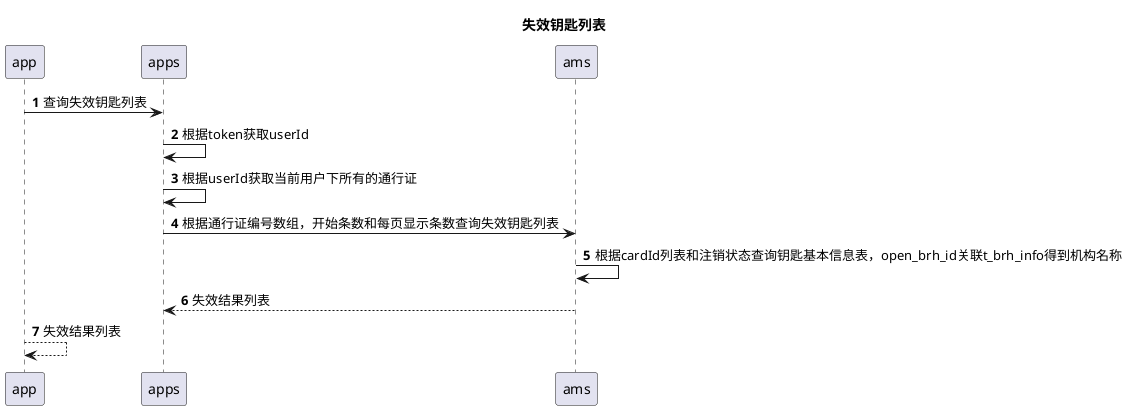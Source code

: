 @startuml
title:失效钥匙列表
autonumber
app->apps:查询失效钥匙列表
apps->apps:根据token获取userId
apps->apps:根据userId获取当前用户下所有的通行证
apps->ams:根据通行证编号数组，开始条数和每页显示条数查询失效钥匙列表
ams->ams:根据cardId列表和注销状态查询钥匙基本信息表，open_brh_id关联t_brh_info得到机构名称
ams-->apps:失效结果列表
app-->app:失效结果列表
@enduml